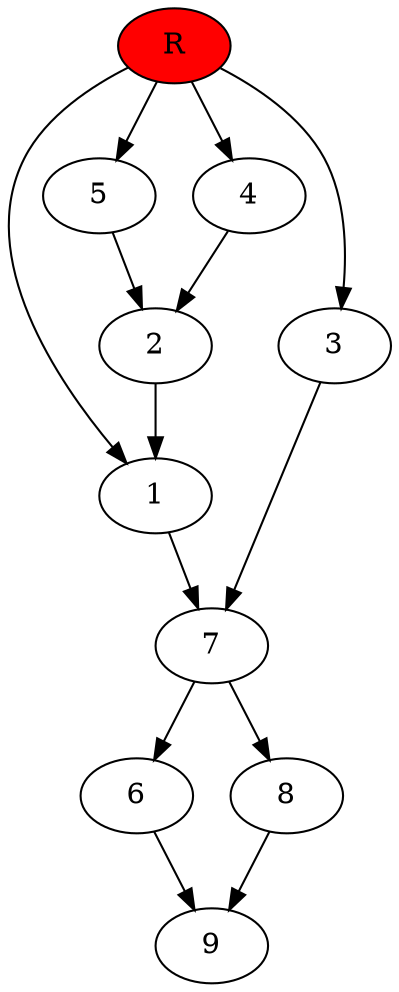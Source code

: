 digraph prb61736 {
	1
	2
	3
	4
	5
	6
	7
	8
	R [fillcolor="#ff0000" style=filled]
	1 -> 7
	2 -> 1
	3 -> 7
	4 -> 2
	5 -> 2
	6 -> 9
	7 -> 6
	7 -> 8
	8 -> 9
	R -> 1
	R -> 3
	R -> 4
	R -> 5
}
